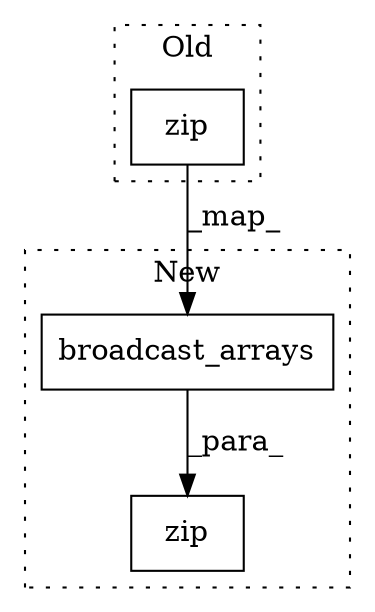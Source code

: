 digraph G {
subgraph cluster0 {
1 [label="zip" a="32" s="12021,12032" l="4,1" shape="box"];
label = "Old";
style="dotted";
}
subgraph cluster1 {
2 [label="broadcast_arrays" a="32" s="12031,12055" l="17,1" shape="box"];
3 [label="zip" a="32" s="12021,12056" l="4,1" shape="box"];
label = "New";
style="dotted";
}
1 -> 2 [label="_map_"];
2 -> 3 [label="_para_"];
}